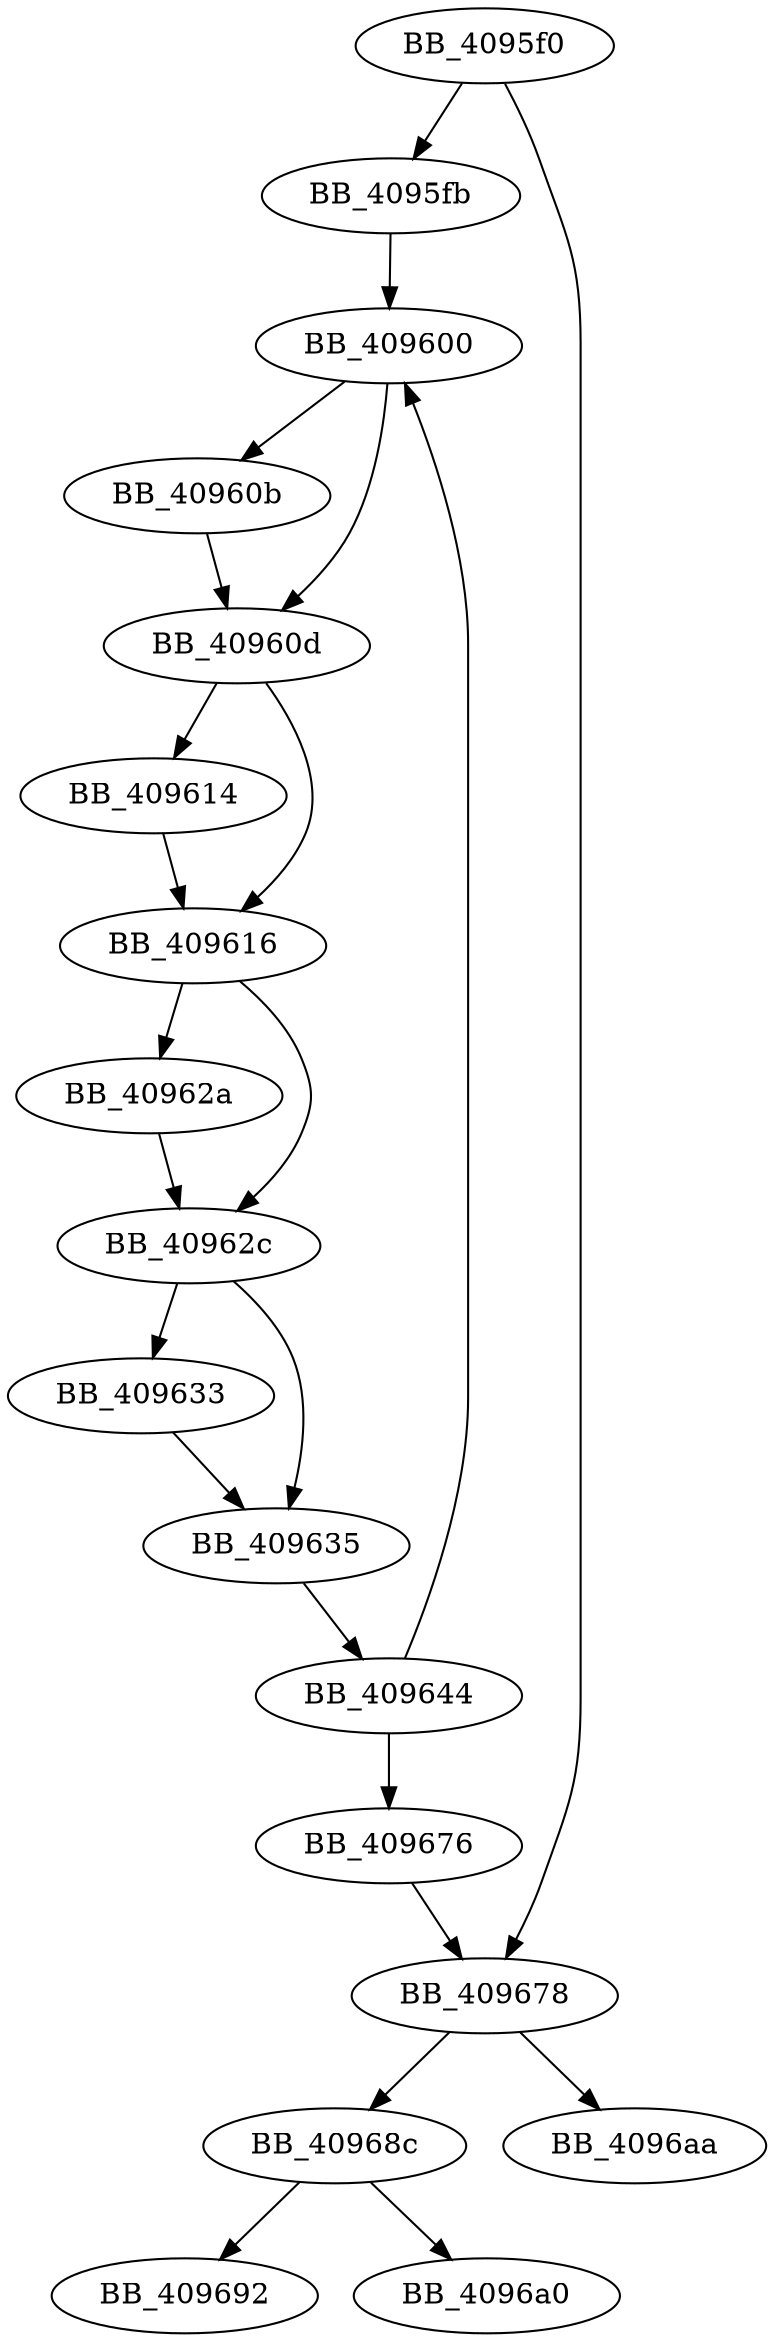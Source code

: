 DiGraph sub_4095F0{
BB_4095f0->BB_4095fb
BB_4095f0->BB_409678
BB_4095fb->BB_409600
BB_409600->BB_40960b
BB_409600->BB_40960d
BB_40960b->BB_40960d
BB_40960d->BB_409614
BB_40960d->BB_409616
BB_409614->BB_409616
BB_409616->BB_40962a
BB_409616->BB_40962c
BB_40962a->BB_40962c
BB_40962c->BB_409633
BB_40962c->BB_409635
BB_409633->BB_409635
BB_409635->BB_409644
BB_409644->BB_409600
BB_409644->BB_409676
BB_409676->BB_409678
BB_409678->BB_40968c
BB_409678->BB_4096aa
BB_40968c->BB_409692
BB_40968c->BB_4096a0
}
